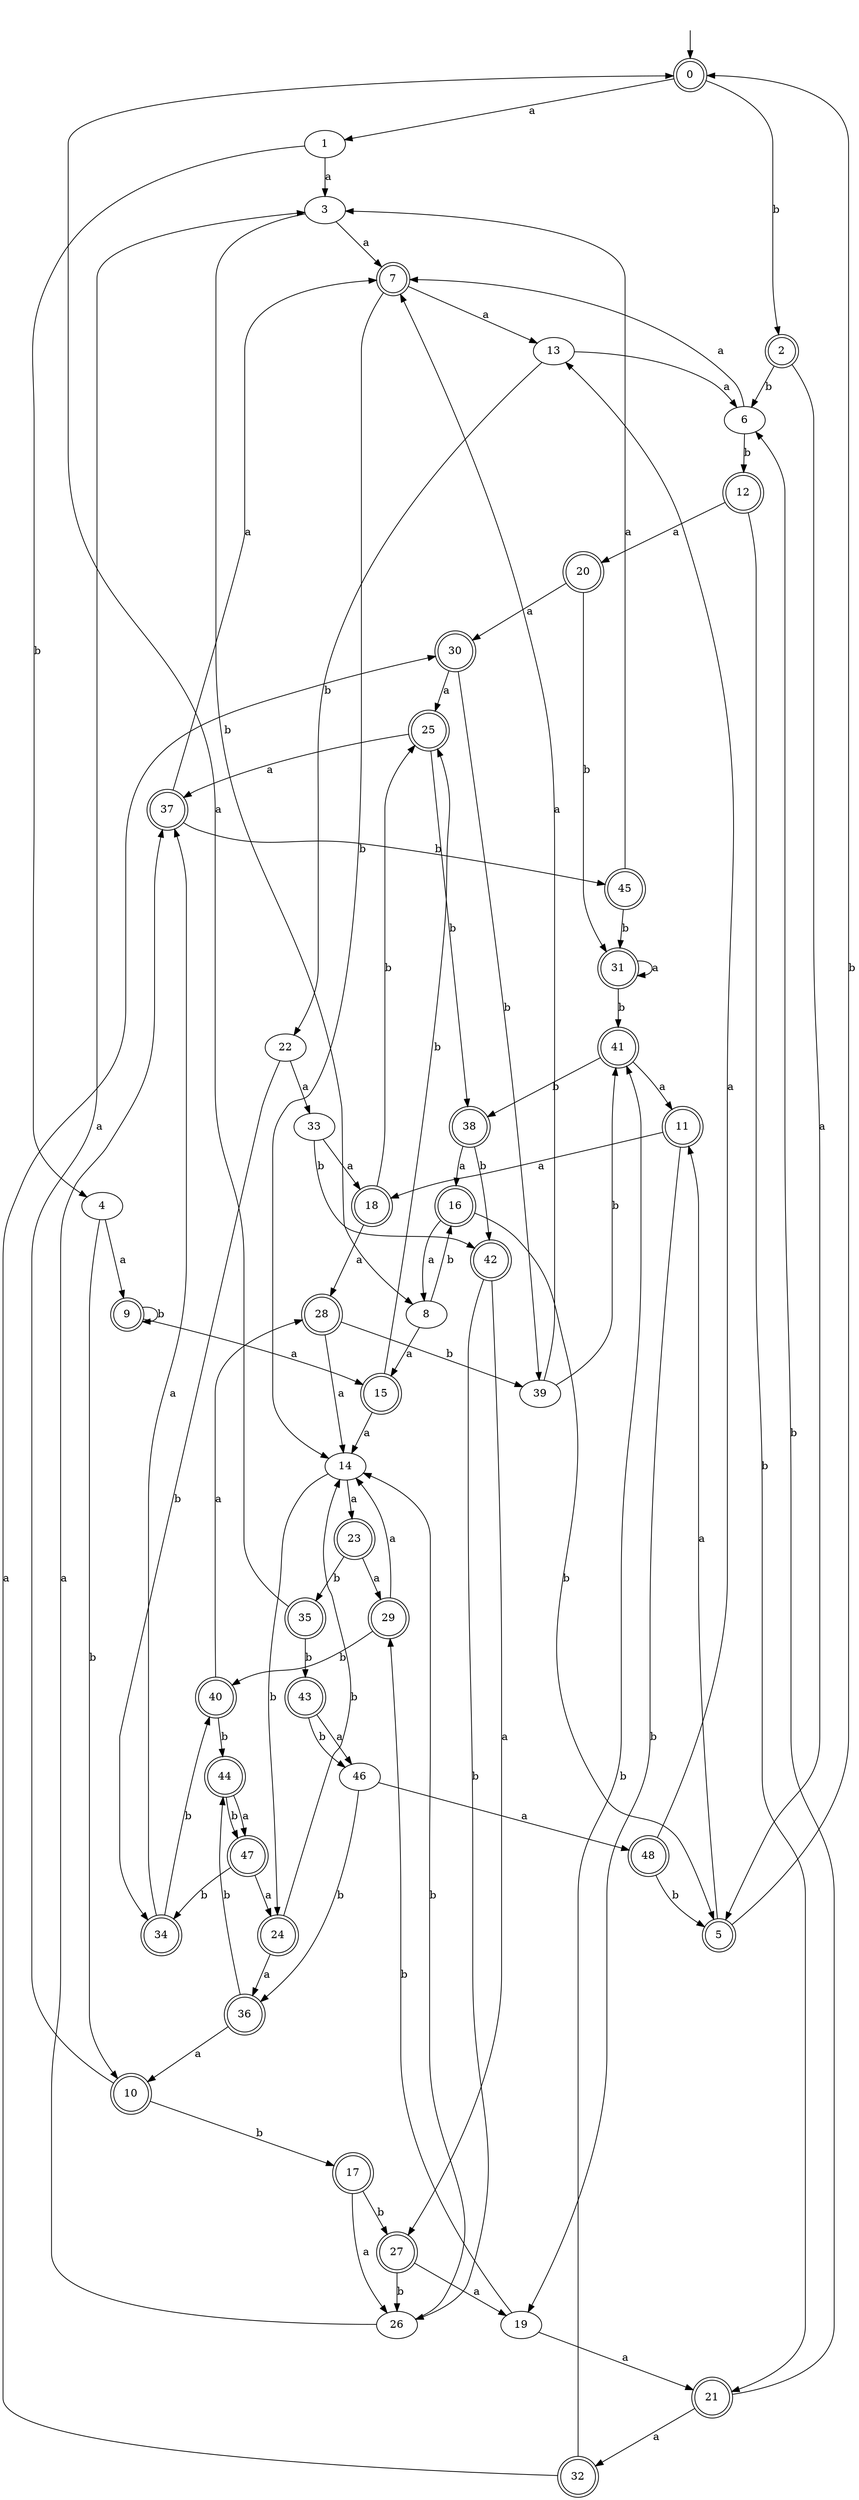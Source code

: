 digraph RandomDFA {
  __start0 [label="", shape=none];
  __start0 -> 0 [label=""];
  0 [shape=circle] [shape=doublecircle]
  0 -> 1 [label="a"]
  0 -> 2 [label="b"]
  1
  1 -> 3 [label="a"]
  1 -> 4 [label="b"]
  2 [shape=doublecircle]
  2 -> 5 [label="a"]
  2 -> 6 [label="b"]
  3
  3 -> 7 [label="a"]
  3 -> 8 [label="b"]
  4
  4 -> 9 [label="a"]
  4 -> 10 [label="b"]
  5 [shape=doublecircle]
  5 -> 11 [label="a"]
  5 -> 0 [label="b"]
  6
  6 -> 7 [label="a"]
  6 -> 12 [label="b"]
  7 [shape=doublecircle]
  7 -> 13 [label="a"]
  7 -> 14 [label="b"]
  8
  8 -> 15 [label="a"]
  8 -> 16 [label="b"]
  9 [shape=doublecircle]
  9 -> 15 [label="a"]
  9 -> 9 [label="b"]
  10 [shape=doublecircle]
  10 -> 3 [label="a"]
  10 -> 17 [label="b"]
  11 [shape=doublecircle]
  11 -> 18 [label="a"]
  11 -> 19 [label="b"]
  12 [shape=doublecircle]
  12 -> 20 [label="a"]
  12 -> 21 [label="b"]
  13
  13 -> 6 [label="a"]
  13 -> 22 [label="b"]
  14
  14 -> 23 [label="a"]
  14 -> 24 [label="b"]
  15 [shape=doublecircle]
  15 -> 14 [label="a"]
  15 -> 25 [label="b"]
  16 [shape=doublecircle]
  16 -> 8 [label="a"]
  16 -> 5 [label="b"]
  17 [shape=doublecircle]
  17 -> 26 [label="a"]
  17 -> 27 [label="b"]
  18 [shape=doublecircle]
  18 -> 28 [label="a"]
  18 -> 25 [label="b"]
  19
  19 -> 21 [label="a"]
  19 -> 29 [label="b"]
  20 [shape=doublecircle]
  20 -> 30 [label="a"]
  20 -> 31 [label="b"]
  21 [shape=doublecircle]
  21 -> 32 [label="a"]
  21 -> 6 [label="b"]
  22
  22 -> 33 [label="a"]
  22 -> 34 [label="b"]
  23 [shape=doublecircle]
  23 -> 29 [label="a"]
  23 -> 35 [label="b"]
  24 [shape=doublecircle]
  24 -> 36 [label="a"]
  24 -> 14 [label="b"]
  25 [shape=doublecircle]
  25 -> 37 [label="a"]
  25 -> 38 [label="b"]
  26
  26 -> 37 [label="a"]
  26 -> 14 [label="b"]
  27 [shape=doublecircle]
  27 -> 19 [label="a"]
  27 -> 26 [label="b"]
  28 [shape=doublecircle]
  28 -> 14 [label="a"]
  28 -> 39 [label="b"]
  29 [shape=doublecircle]
  29 -> 14 [label="a"]
  29 -> 40 [label="b"]
  30 [shape=doublecircle]
  30 -> 25 [label="a"]
  30 -> 39 [label="b"]
  31 [shape=doublecircle]
  31 -> 31 [label="a"]
  31 -> 41 [label="b"]
  32 [shape=doublecircle]
  32 -> 30 [label="a"]
  32 -> 41 [label="b"]
  33
  33 -> 18 [label="a"]
  33 -> 42 [label="b"]
  34 [shape=doublecircle]
  34 -> 37 [label="a"]
  34 -> 40 [label="b"]
  35 [shape=doublecircle]
  35 -> 0 [label="a"]
  35 -> 43 [label="b"]
  36 [shape=doublecircle]
  36 -> 10 [label="a"]
  36 -> 44 [label="b"]
  37 [shape=doublecircle]
  37 -> 7 [label="a"]
  37 -> 45 [label="b"]
  38 [shape=doublecircle]
  38 -> 16 [label="a"]
  38 -> 42 [label="b"]
  39
  39 -> 7 [label="a"]
  39 -> 41 [label="b"]
  40 [shape=doublecircle]
  40 -> 28 [label="a"]
  40 -> 44 [label="b"]
  41 [shape=doublecircle]
  41 -> 11 [label="a"]
  41 -> 38 [label="b"]
  42 [shape=doublecircle]
  42 -> 27 [label="a"]
  42 -> 26 [label="b"]
  43 [shape=doublecircle]
  43 -> 46 [label="a"]
  43 -> 46 [label="b"]
  44 [shape=doublecircle]
  44 -> 47 [label="a"]
  44 -> 47 [label="b"]
  45 [shape=doublecircle]
  45 -> 3 [label="a"]
  45 -> 31 [label="b"]
  46
  46 -> 48 [label="a"]
  46 -> 36 [label="b"]
  47 [shape=doublecircle]
  47 -> 24 [label="a"]
  47 -> 34 [label="b"]
  48 [shape=doublecircle]
  48 -> 13 [label="a"]
  48 -> 5 [label="b"]
}
